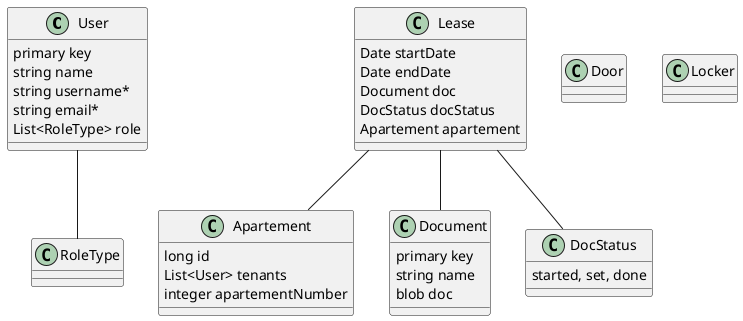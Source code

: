 @startuml
class User{
primary key
string name
string username*
string email*
List<RoleType> role
}

class Apartement {
long id
List<User> tenants
integer apartementNumber
}

class RoleType{
}

class Document {
primary key
string name
blob doc
}

class Lease {
Date startDate
Date endDate
Document doc
DocStatus docStatus
Apartement apartement
}

class DocStatus {
started, set, done
}




class Door{
}

class Locker{
}

User -- RoleType

Lease -- DocStatus
Lease -- Document
Lease -- Apartement




@enduml

https://plantuml.com/class-diagram